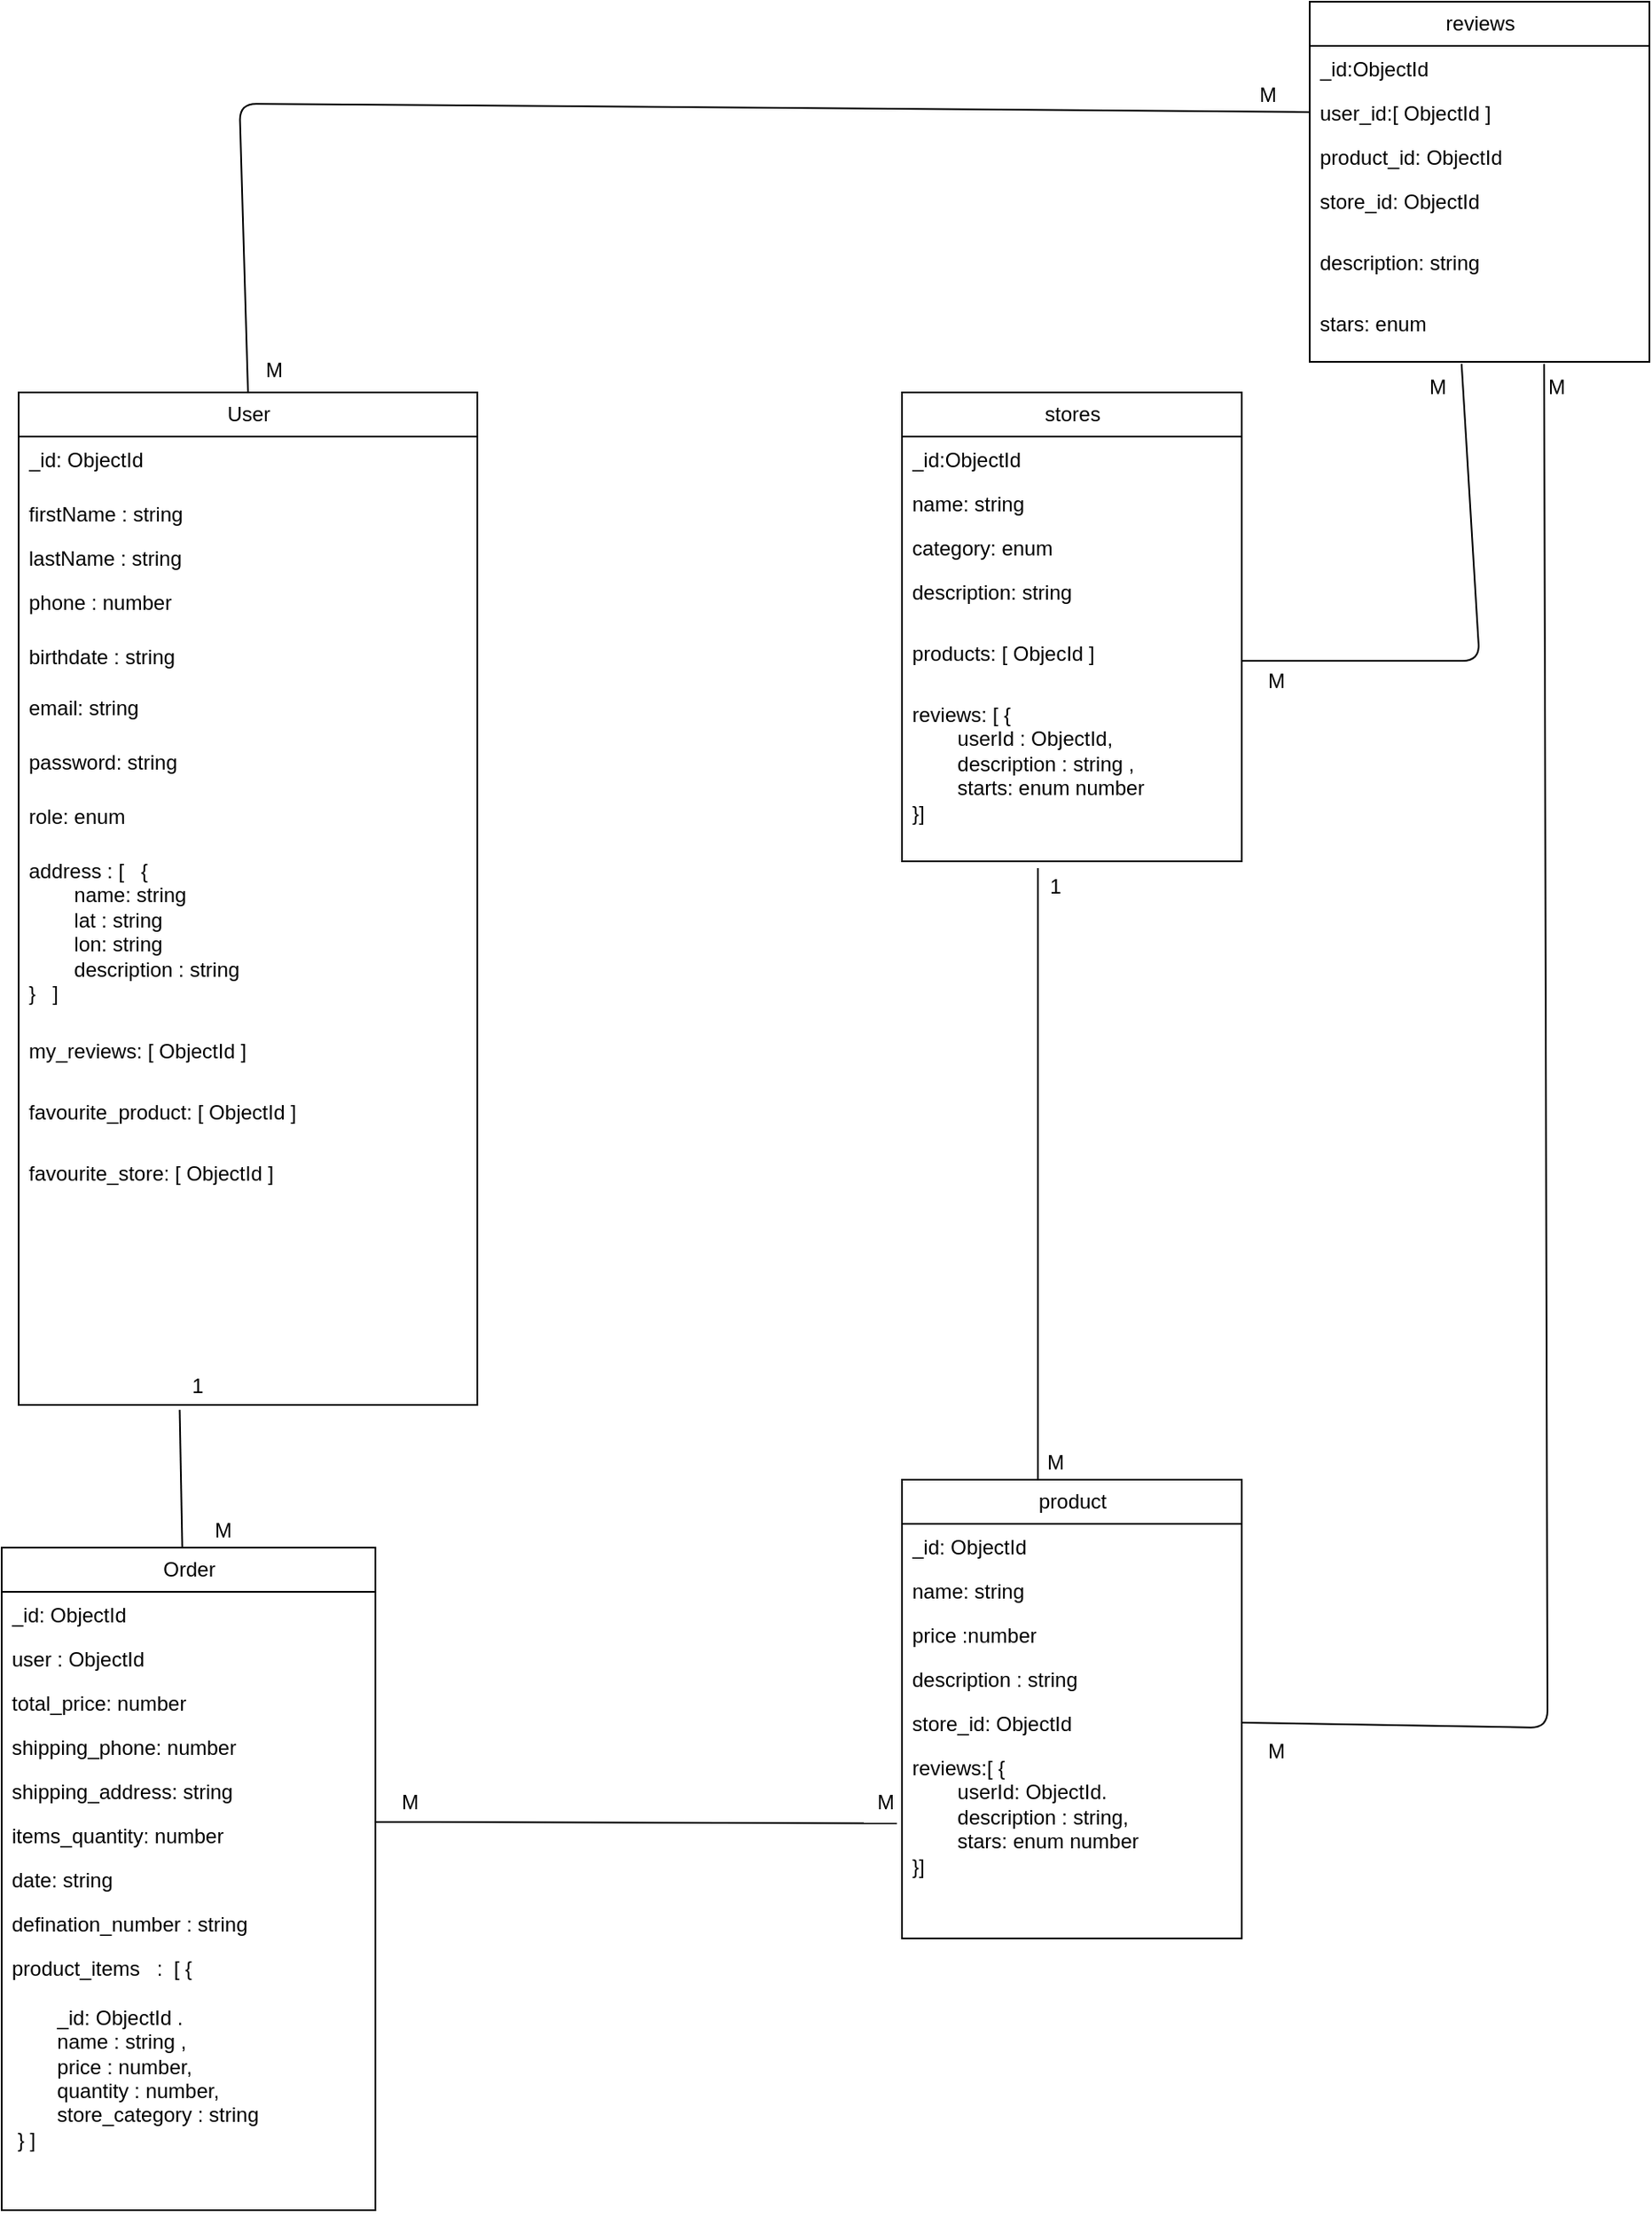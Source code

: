 <mxfile>
    <diagram id="8pWgDPt9tp-PGVUO9Dnm" name="Page-1">
        <mxGraphModel dx="893" dy="1708" grid="1" gridSize="10" guides="1" tooltips="1" connect="1" arrows="1" fold="1" page="1" pageScale="1" pageWidth="850" pageHeight="1100" math="0" shadow="0">
            <root>
                <mxCell id="0"/>
                <mxCell id="1" parent="0"/>
                <mxCell id="2" value="User" style="swimlane;fontStyle=0;childLayout=stackLayout;horizontal=1;startSize=26;fillColor=none;horizontalStack=0;resizeParent=1;resizeParentMax=0;resizeLast=0;collapsible=1;marginBottom=0;html=1;" parent="1" vertex="1">
                    <mxGeometry x="80" y="120" width="270" height="596" as="geometry"/>
                </mxCell>
                <mxCell id="42" value="_id: ObjectId&amp;nbsp;" style="text;strokeColor=none;fillColor=none;align=left;verticalAlign=top;spacingLeft=4;spacingRight=4;overflow=hidden;rotatable=0;points=[[0,0.5],[1,0.5]];portConstraint=eastwest;whiteSpace=wrap;html=1;" parent="2" vertex="1">
                    <mxGeometry y="26" width="270" height="32" as="geometry"/>
                </mxCell>
                <mxCell id="3" value="firstName : string" style="text;strokeColor=none;fillColor=none;align=left;verticalAlign=top;spacingLeft=4;spacingRight=4;overflow=hidden;rotatable=0;points=[[0,0.5],[1,0.5]];portConstraint=eastwest;whiteSpace=wrap;html=1;" parent="2" vertex="1">
                    <mxGeometry y="58" width="270" height="26" as="geometry"/>
                </mxCell>
                <mxCell id="4" value="lastName : string" style="text;strokeColor=none;fillColor=none;align=left;verticalAlign=top;spacingLeft=4;spacingRight=4;overflow=hidden;rotatable=0;points=[[0,0.5],[1,0.5]];portConstraint=eastwest;whiteSpace=wrap;html=1;" parent="2" vertex="1">
                    <mxGeometry y="84" width="270" height="26" as="geometry"/>
                </mxCell>
                <mxCell id="6" value="phone : number" style="text;strokeColor=none;fillColor=none;align=left;verticalAlign=top;spacingLeft=4;spacingRight=4;overflow=hidden;rotatable=0;points=[[0,0.5],[1,0.5]];portConstraint=eastwest;whiteSpace=wrap;html=1;" parent="2" vertex="1">
                    <mxGeometry y="110" width="270" height="32" as="geometry"/>
                </mxCell>
                <mxCell id="7" value="birthdate : string" style="text;strokeColor=none;fillColor=none;align=left;verticalAlign=top;spacingLeft=4;spacingRight=4;overflow=hidden;rotatable=0;points=[[0,0.5],[1,0.5]];portConstraint=eastwest;whiteSpace=wrap;html=1;" parent="2" vertex="1">
                    <mxGeometry y="142" width="270" height="30" as="geometry"/>
                </mxCell>
                <mxCell id="72" value="email: string" style="text;strokeColor=none;fillColor=none;align=left;verticalAlign=top;spacingLeft=4;spacingRight=4;overflow=hidden;rotatable=0;points=[[0,0.5],[1,0.5]];portConstraint=eastwest;whiteSpace=wrap;html=1;" parent="2" vertex="1">
                    <mxGeometry y="172" width="270" height="32" as="geometry"/>
                </mxCell>
                <mxCell id="23" value="password: string" style="text;strokeColor=none;fillColor=none;align=left;verticalAlign=top;spacingLeft=4;spacingRight=4;overflow=hidden;rotatable=0;points=[[0,0.5],[1,0.5]];portConstraint=eastwest;whiteSpace=wrap;html=1;" parent="2" vertex="1">
                    <mxGeometry y="204" width="270" height="32" as="geometry"/>
                </mxCell>
                <mxCell id="36" value="role: enum" style="text;strokeColor=none;fillColor=none;align=left;verticalAlign=top;spacingLeft=4;spacingRight=4;overflow=hidden;rotatable=0;points=[[0,0.5],[1,0.5]];portConstraint=eastwest;whiteSpace=wrap;html=1;" parent="2" vertex="1">
                    <mxGeometry y="236" width="270" height="32" as="geometry"/>
                </mxCell>
                <mxCell id="5" value="address : [&amp;nbsp; &amp;nbsp;{ &lt;br&gt;&lt;span style=&quot;white-space: pre;&quot;&gt;&lt;span style=&quot;white-space: pre;&quot;&gt;&#9;&lt;/span&gt;name: string&lt;br/&gt;&lt;span style=&quot;white-space: pre;&quot;&gt;&#9;&lt;/span&gt;lat : string &#9;&lt;/span&gt;&lt;br&gt;&lt;span style=&quot;white-space: pre;&quot;&gt;&#9;&lt;/span&gt;lon: string&amp;nbsp;&lt;br&gt;&lt;span style=&quot;white-space: pre;&quot;&gt;&#9;&lt;/span&gt;description : string&lt;br&gt;}&amp;nbsp; &amp;nbsp;]&amp;nbsp; &amp;nbsp;" style="text;strokeColor=none;fillColor=none;align=left;verticalAlign=top;spacingLeft=4;spacingRight=4;overflow=hidden;rotatable=0;points=[[0,0.5],[1,0.5]];portConstraint=eastwest;whiteSpace=wrap;html=1;" parent="2" vertex="1">
                    <mxGeometry y="268" width="270" height="106" as="geometry"/>
                </mxCell>
                <mxCell id="95" value="my_reviews: [ ObjectId ]&amp;nbsp;" style="text;strokeColor=none;fillColor=none;align=left;verticalAlign=top;spacingLeft=4;spacingRight=4;overflow=hidden;rotatable=0;points=[[0,0.5],[1,0.5]];portConstraint=eastwest;whiteSpace=wrap;html=1;" parent="2" vertex="1">
                    <mxGeometry y="374" width="270" height="36" as="geometry"/>
                </mxCell>
                <mxCell id="35" value="favourite_product: [ ObjectId ]&amp;nbsp;" style="text;strokeColor=none;fillColor=none;align=left;verticalAlign=top;spacingLeft=4;spacingRight=4;overflow=hidden;rotatable=0;points=[[0,0.5],[1,0.5]];portConstraint=eastwest;whiteSpace=wrap;html=1;" parent="2" vertex="1">
                    <mxGeometry y="410" width="270" height="36" as="geometry"/>
                </mxCell>
                <mxCell id="73" value="favourite_store: [ ObjectId ]&amp;nbsp;" style="text;strokeColor=none;fillColor=none;align=left;verticalAlign=top;spacingLeft=4;spacingRight=4;overflow=hidden;rotatable=0;points=[[0,0.5],[1,0.5]];portConstraint=eastwest;whiteSpace=wrap;html=1;" parent="2" vertex="1">
                    <mxGeometry y="446" width="270" height="150" as="geometry"/>
                </mxCell>
                <mxCell id="15" value="Order" style="swimlane;fontStyle=0;childLayout=stackLayout;horizontal=1;startSize=26;fillColor=none;horizontalStack=0;resizeParent=1;resizeParentMax=0;resizeLast=0;collapsible=1;marginBottom=0;html=1;" parent="1" vertex="1">
                    <mxGeometry x="70" y="800" width="220" height="390" as="geometry"/>
                </mxCell>
                <mxCell id="16" value="_id: ObjectId" style="text;strokeColor=none;fillColor=none;align=left;verticalAlign=top;spacingLeft=4;spacingRight=4;overflow=hidden;rotatable=0;points=[[0,0.5],[1,0.5]];portConstraint=eastwest;whiteSpace=wrap;html=1;" parent="15" vertex="1">
                    <mxGeometry y="26" width="220" height="26" as="geometry"/>
                </mxCell>
                <mxCell id="17" value="user : ObjectId" style="text;strokeColor=none;fillColor=none;align=left;verticalAlign=top;spacingLeft=4;spacingRight=4;overflow=hidden;rotatable=0;points=[[0,0.5],[1,0.5]];portConstraint=eastwest;whiteSpace=wrap;html=1;" parent="15" vertex="1">
                    <mxGeometry y="52" width="220" height="26" as="geometry"/>
                </mxCell>
                <mxCell id="56" value="total_price: number&amp;nbsp;" style="text;strokeColor=none;fillColor=none;align=left;verticalAlign=top;spacingLeft=4;spacingRight=4;overflow=hidden;rotatable=0;points=[[0,0.5],[1,0.5]];portConstraint=eastwest;whiteSpace=wrap;html=1;" parent="15" vertex="1">
                    <mxGeometry y="78" width="220" height="26" as="geometry"/>
                </mxCell>
                <mxCell id="59" value="shipping_phone: number&amp;nbsp; &amp;nbsp;" style="text;strokeColor=none;fillColor=none;align=left;verticalAlign=top;spacingLeft=4;spacingRight=4;overflow=hidden;rotatable=0;points=[[0,0.5],[1,0.5]];portConstraint=eastwest;whiteSpace=wrap;html=1;" parent="15" vertex="1">
                    <mxGeometry y="104" width="220" height="26" as="geometry"/>
                </mxCell>
                <mxCell id="57" value="shipping_address: string&amp;nbsp;&amp;nbsp;" style="text;strokeColor=none;fillColor=none;align=left;verticalAlign=top;spacingLeft=4;spacingRight=4;overflow=hidden;rotatable=0;points=[[0,0.5],[1,0.5]];portConstraint=eastwest;whiteSpace=wrap;html=1;" parent="15" vertex="1">
                    <mxGeometry y="130" width="220" height="26" as="geometry"/>
                </mxCell>
                <mxCell id="58" value="items_quantity: number&amp;nbsp; &amp;nbsp;" style="text;strokeColor=none;fillColor=none;align=left;verticalAlign=top;spacingLeft=4;spacingRight=4;overflow=hidden;rotatable=0;points=[[0,0.5],[1,0.5]];portConstraint=eastwest;whiteSpace=wrap;html=1;" parent="15" vertex="1">
                    <mxGeometry y="156" width="220" height="26" as="geometry"/>
                </mxCell>
                <mxCell id="60" value="date: string" style="text;strokeColor=none;fillColor=none;align=left;verticalAlign=top;spacingLeft=4;spacingRight=4;overflow=hidden;rotatable=0;points=[[0,0.5],[1,0.5]];portConstraint=eastwest;whiteSpace=wrap;html=1;" parent="15" vertex="1">
                    <mxGeometry y="182" width="220" height="26" as="geometry"/>
                </mxCell>
                <mxCell id="61" value="defination_number : string" style="text;strokeColor=none;fillColor=none;align=left;verticalAlign=top;spacingLeft=4;spacingRight=4;overflow=hidden;rotatable=0;points=[[0,0.5],[1,0.5]];portConstraint=eastwest;whiteSpace=wrap;html=1;" parent="15" vertex="1">
                    <mxGeometry y="208" width="220" height="26" as="geometry"/>
                </mxCell>
                <mxCell id="18" value="product_items&amp;nbsp; &amp;nbsp;:&amp;nbsp; [ {&amp;nbsp;&lt;br&gt;&lt;br&gt;&lt;span style=&quot;white-space: pre;&quot;&gt;&#9;&lt;/span&gt;_id: ObjectId .&amp;nbsp;&lt;br&gt;&lt;span style=&quot;white-space: pre;&quot;&gt;&#9;&lt;/span&gt;name : string ,&amp;nbsp;&lt;br&gt;&lt;span style=&quot;white-space: pre;&quot;&gt;&#9;&lt;/span&gt;price : number,&lt;br&gt;&lt;span style=&quot;white-space: pre;&quot;&gt;&#9;&lt;/span&gt;quantity : number,&amp;nbsp;&lt;br&gt;&lt;span style=&quot;white-space: pre;&quot;&gt;&#9;&lt;/span&gt;store_category : string&amp;nbsp;&amp;nbsp;&lt;br&gt;&amp;nbsp;} ]&lt;br&gt;&lt;br&gt;&amp;nbsp;" style="text;strokeColor=none;fillColor=none;align=left;verticalAlign=top;spacingLeft=4;spacingRight=4;overflow=hidden;rotatable=0;points=[[0,0.5],[1,0.5]];portConstraint=eastwest;whiteSpace=wrap;html=1;" parent="15" vertex="1">
                    <mxGeometry y="234" width="220" height="156" as="geometry"/>
                </mxCell>
                <mxCell id="19" value="product" style="swimlane;fontStyle=0;childLayout=stackLayout;horizontal=1;startSize=26;fillColor=none;horizontalStack=0;resizeParent=1;resizeParentMax=0;resizeLast=0;collapsible=1;marginBottom=0;html=1;" parent="1" vertex="1">
                    <mxGeometry x="600" y="760" width="200" height="270" as="geometry"/>
                </mxCell>
                <mxCell id="20" value="_id: ObjectId" style="text;strokeColor=none;fillColor=none;align=left;verticalAlign=top;spacingLeft=4;spacingRight=4;overflow=hidden;rotatable=0;points=[[0,0.5],[1,0.5]];portConstraint=eastwest;whiteSpace=wrap;html=1;" parent="19" vertex="1">
                    <mxGeometry y="26" width="200" height="26" as="geometry"/>
                </mxCell>
                <mxCell id="21" value="name: string" style="text;strokeColor=none;fillColor=none;align=left;verticalAlign=top;spacingLeft=4;spacingRight=4;overflow=hidden;rotatable=0;points=[[0,0.5],[1,0.5]];portConstraint=eastwest;whiteSpace=wrap;html=1;" parent="19" vertex="1">
                    <mxGeometry y="52" width="200" height="26" as="geometry"/>
                </mxCell>
                <mxCell id="22" value="price :number" style="text;strokeColor=none;fillColor=none;align=left;verticalAlign=top;spacingLeft=4;spacingRight=4;overflow=hidden;rotatable=0;points=[[0,0.5],[1,0.5]];portConstraint=eastwest;whiteSpace=wrap;html=1;" parent="19" vertex="1">
                    <mxGeometry y="78" width="200" height="26" as="geometry"/>
                </mxCell>
                <mxCell id="47" value="description : string&amp;nbsp;" style="text;strokeColor=none;fillColor=none;align=left;verticalAlign=top;spacingLeft=4;spacingRight=4;overflow=hidden;rotatable=0;points=[[0,0.5],[1,0.5]];portConstraint=eastwest;whiteSpace=wrap;html=1;" parent="19" vertex="1">
                    <mxGeometry y="104" width="200" height="26" as="geometry"/>
                </mxCell>
                <mxCell id="48" value="store_id: ObjectId&amp;nbsp;" style="text;strokeColor=none;fillColor=none;align=left;verticalAlign=top;spacingLeft=4;spacingRight=4;overflow=hidden;rotatable=0;points=[[0,0.5],[1,0.5]];portConstraint=eastwest;whiteSpace=wrap;html=1;" parent="19" vertex="1">
                    <mxGeometry y="130" width="200" height="26" as="geometry"/>
                </mxCell>
                <mxCell id="44" value="reviews:[ { &lt;br&gt;&lt;span style=&quot;white-space: pre;&quot;&gt;&#9;&lt;/span&gt;userId: ObjectId.&lt;br&gt;&lt;span style=&quot;white-space: pre;&quot;&gt;&#9;&lt;/span&gt;description : string,&lt;br&gt;&lt;span style=&quot;white-space: pre;&quot;&gt;&#9;&lt;/span&gt;stars: enum number&amp;nbsp;&lt;br&gt;}]" style="text;strokeColor=none;fillColor=none;align=left;verticalAlign=top;spacingLeft=4;spacingRight=4;overflow=hidden;rotatable=0;points=[[0,0.5],[1,0.5]];portConstraint=eastwest;whiteSpace=wrap;html=1;" parent="19" vertex="1">
                    <mxGeometry y="156" width="200" height="114" as="geometry"/>
                </mxCell>
                <mxCell id="24" value="stores" style="swimlane;fontStyle=0;childLayout=stackLayout;horizontal=1;startSize=26;fillColor=none;horizontalStack=0;resizeParent=1;resizeParentMax=0;resizeLast=0;collapsible=1;marginBottom=0;html=1;" parent="1" vertex="1">
                    <mxGeometry x="600" y="120" width="200" height="276" as="geometry"/>
                </mxCell>
                <mxCell id="25" value="_id:ObjectId" style="text;strokeColor=none;fillColor=none;align=left;verticalAlign=top;spacingLeft=4;spacingRight=4;overflow=hidden;rotatable=0;points=[[0,0.5],[1,0.5]];portConstraint=eastwest;whiteSpace=wrap;html=1;" parent="24" vertex="1">
                    <mxGeometry y="26" width="200" height="26" as="geometry"/>
                </mxCell>
                <mxCell id="26" value="name: string" style="text;strokeColor=none;fillColor=none;align=left;verticalAlign=top;spacingLeft=4;spacingRight=4;overflow=hidden;rotatable=0;points=[[0,0.5],[1,0.5]];portConstraint=eastwest;whiteSpace=wrap;html=1;" parent="24" vertex="1">
                    <mxGeometry y="52" width="200" height="26" as="geometry"/>
                </mxCell>
                <mxCell id="53" value="category: enum" style="text;strokeColor=none;fillColor=none;align=left;verticalAlign=top;spacingLeft=4;spacingRight=4;overflow=hidden;rotatable=0;points=[[0,0.5],[1,0.5]];portConstraint=eastwest;whiteSpace=wrap;html=1;" parent="24" vertex="1">
                    <mxGeometry y="78" width="200" height="26" as="geometry"/>
                </mxCell>
                <mxCell id="27" value="description: string" style="text;strokeColor=none;fillColor=none;align=left;verticalAlign=top;spacingLeft=4;spacingRight=4;overflow=hidden;rotatable=0;points=[[0,0.5],[1,0.5]];portConstraint=eastwest;whiteSpace=wrap;html=1;" parent="24" vertex="1">
                    <mxGeometry y="104" width="200" height="36" as="geometry"/>
                </mxCell>
                <mxCell id="55" value="products: [ ObjecId ]" style="text;strokeColor=none;fillColor=none;align=left;verticalAlign=top;spacingLeft=4;spacingRight=4;overflow=hidden;rotatable=0;points=[[0,0.5],[1,0.5]];portConstraint=eastwest;whiteSpace=wrap;html=1;" parent="24" vertex="1">
                    <mxGeometry y="140" width="200" height="36" as="geometry"/>
                </mxCell>
                <mxCell id="54" value="reviews: [ {&lt;br&gt;&lt;span style=&quot;white-space: pre;&quot;&gt;&#9;&lt;/span&gt;userId : ObjectId,&amp;nbsp;&lt;br&gt;&lt;span style=&quot;white-space: pre;&quot;&gt;&#9;&lt;/span&gt;description : string ,&amp;nbsp;&lt;br&gt;&lt;span style=&quot;white-space: pre;&quot;&gt;&#9;&lt;/span&gt;starts: enum number&lt;br&gt;}]" style="text;strokeColor=none;fillColor=none;align=left;verticalAlign=top;spacingLeft=4;spacingRight=4;overflow=hidden;rotatable=0;points=[[0,0.5],[1,0.5]];portConstraint=eastwest;whiteSpace=wrap;html=1;" parent="24" vertex="1">
                    <mxGeometry y="176" width="200" height="100" as="geometry"/>
                </mxCell>
                <mxCell id="62" value="" style="endArrow=none;html=1;exitX=0.4;exitY=1.04;exitDx=0;exitDy=0;exitPerimeter=0;" parent="1" source="54" edge="1">
                    <mxGeometry width="50" height="50" relative="1" as="geometry">
                        <mxPoint x="680" y="390" as="sourcePoint"/>
                        <mxPoint x="680" y="760" as="targetPoint"/>
                        <Array as="points">
                            <mxPoint x="680" y="750"/>
                        </Array>
                    </mxGeometry>
                </mxCell>
                <mxCell id="63" value="1" style="text;html=1;align=center;verticalAlign=middle;resizable=0;points=[];autosize=1;strokeColor=none;fillColor=none;" parent="1" vertex="1">
                    <mxGeometry x="675" y="396" width="30" height="30" as="geometry"/>
                </mxCell>
                <mxCell id="64" value="M" style="text;html=1;align=center;verticalAlign=middle;resizable=0;points=[];autosize=1;strokeColor=none;fillColor=none;" parent="1" vertex="1">
                    <mxGeometry x="675" y="735" width="30" height="30" as="geometry"/>
                </mxCell>
                <mxCell id="65" value="" style="endArrow=none;html=1;exitX=1.002;exitY=0.21;exitDx=0;exitDy=0;exitPerimeter=0;entryX=-0.015;entryY=0.406;entryDx=0;entryDy=0;entryPerimeter=0;" parent="1" source="58" target="44" edge="1">
                    <mxGeometry width="50" height="50" relative="1" as="geometry">
                        <mxPoint x="490" y="970" as="sourcePoint"/>
                        <mxPoint x="540" y="920" as="targetPoint"/>
                    </mxGeometry>
                </mxCell>
                <mxCell id="66" value="M" style="text;html=1;align=center;verticalAlign=middle;resizable=0;points=[];autosize=1;strokeColor=none;fillColor=none;" parent="1" vertex="1">
                    <mxGeometry x="295" y="935" width="30" height="30" as="geometry"/>
                </mxCell>
                <mxCell id="67" value="M" style="text;html=1;align=center;verticalAlign=middle;resizable=0;points=[];autosize=1;strokeColor=none;fillColor=none;" parent="1" vertex="1">
                    <mxGeometry x="575" y="935" width="30" height="30" as="geometry"/>
                </mxCell>
                <mxCell id="69" value="" style="endArrow=none;html=1;entryX=0.351;entryY=1.019;entryDx=0;entryDy=0;entryPerimeter=0;" parent="1" source="15" target="73" edge="1">
                    <mxGeometry width="50" height="50" relative="1" as="geometry">
                        <mxPoint x="490" y="720" as="sourcePoint"/>
                        <mxPoint x="176.12" y="639.3" as="targetPoint"/>
                    </mxGeometry>
                </mxCell>
                <mxCell id="70" value="1" style="text;html=1;align=center;verticalAlign=middle;resizable=0;points=[];autosize=1;strokeColor=none;fillColor=none;" parent="1" vertex="1">
                    <mxGeometry x="170" y="690" width="30" height="30" as="geometry"/>
                </mxCell>
                <mxCell id="71" value="M" style="text;html=1;align=center;verticalAlign=middle;resizable=0;points=[];autosize=1;strokeColor=none;fillColor=none;" parent="1" vertex="1">
                    <mxGeometry x="185" y="775" width="30" height="30" as="geometry"/>
                </mxCell>
                <mxCell id="74" value="reviews" style="swimlane;fontStyle=0;childLayout=stackLayout;horizontal=1;startSize=26;fillColor=none;horizontalStack=0;resizeParent=1;resizeParentMax=0;resizeLast=0;collapsible=1;marginBottom=0;html=1;" parent="1" vertex="1">
                    <mxGeometry x="840" y="-110" width="200" height="212" as="geometry"/>
                </mxCell>
                <mxCell id="75" value="_id:ObjectId" style="text;strokeColor=none;fillColor=none;align=left;verticalAlign=top;spacingLeft=4;spacingRight=4;overflow=hidden;rotatable=0;points=[[0,0.5],[1,0.5]];portConstraint=eastwest;whiteSpace=wrap;html=1;" parent="74" vertex="1">
                    <mxGeometry y="26" width="200" height="26" as="geometry"/>
                </mxCell>
                <mxCell id="76" value="user_id:[ ObjectId ]&amp;nbsp;" style="text;strokeColor=none;fillColor=none;align=left;verticalAlign=top;spacingLeft=4;spacingRight=4;overflow=hidden;rotatable=0;points=[[0,0.5],[1,0.5]];portConstraint=eastwest;whiteSpace=wrap;html=1;" parent="74" vertex="1">
                    <mxGeometry y="52" width="200" height="26" as="geometry"/>
                </mxCell>
                <mxCell id="77" value="product_id: ObjectId" style="text;strokeColor=none;fillColor=none;align=left;verticalAlign=top;spacingLeft=4;spacingRight=4;overflow=hidden;rotatable=0;points=[[0,0.5],[1,0.5]];portConstraint=eastwest;whiteSpace=wrap;html=1;" parent="74" vertex="1">
                    <mxGeometry y="78" width="200" height="26" as="geometry"/>
                </mxCell>
                <mxCell id="78" value="store_id: ObjectId" style="text;strokeColor=none;fillColor=none;align=left;verticalAlign=top;spacingLeft=4;spacingRight=4;overflow=hidden;rotatable=0;points=[[0,0.5],[1,0.5]];portConstraint=eastwest;whiteSpace=wrap;html=1;" parent="74" vertex="1">
                    <mxGeometry y="104" width="200" height="36" as="geometry"/>
                </mxCell>
                <mxCell id="81" value="description: string" style="text;strokeColor=none;fillColor=none;align=left;verticalAlign=top;spacingLeft=4;spacingRight=4;overflow=hidden;rotatable=0;points=[[0,0.5],[1,0.5]];portConstraint=eastwest;whiteSpace=wrap;html=1;" parent="74" vertex="1">
                    <mxGeometry y="140" width="200" height="36" as="geometry"/>
                </mxCell>
                <mxCell id="82" value="stars: enum" style="text;strokeColor=none;fillColor=none;align=left;verticalAlign=top;spacingLeft=4;spacingRight=4;overflow=hidden;rotatable=0;points=[[0,0.5],[1,0.5]];portConstraint=eastwest;whiteSpace=wrap;html=1;" parent="74" vertex="1">
                    <mxGeometry y="176" width="200" height="36" as="geometry"/>
                </mxCell>
                <mxCell id="83" value="" style="endArrow=none;html=1;entryX=0;entryY=0.5;entryDx=0;entryDy=0;exitX=0.5;exitY=0;exitDx=0;exitDy=0;" parent="1" source="2" target="76" edge="1">
                    <mxGeometry width="50" height="50" relative="1" as="geometry">
                        <mxPoint x="360" y="60" as="sourcePoint"/>
                        <mxPoint x="410" y="10" as="targetPoint"/>
                        <Array as="points">
                            <mxPoint x="210" y="-50"/>
                        </Array>
                    </mxGeometry>
                </mxCell>
                <mxCell id="84" value="M" style="text;html=1;align=center;verticalAlign=middle;resizable=0;points=[];autosize=1;strokeColor=none;fillColor=none;" parent="1" vertex="1">
                    <mxGeometry x="215" y="92" width="30" height="30" as="geometry"/>
                </mxCell>
                <mxCell id="85" value="M" style="text;html=1;align=center;verticalAlign=middle;resizable=0;points=[];autosize=1;strokeColor=none;fillColor=none;" parent="1" vertex="1">
                    <mxGeometry x="800" y="-70" width="30" height="30" as="geometry"/>
                </mxCell>
                <mxCell id="87" value="" style="endArrow=none;html=1;exitX=1;exitY=0.5;exitDx=0;exitDy=0;entryX=0.447;entryY=1.033;entryDx=0;entryDy=0;entryPerimeter=0;" parent="1" source="55" target="82" edge="1">
                    <mxGeometry width="50" height="50" relative="1" as="geometry">
                        <mxPoint x="360.0" y="250" as="sourcePoint"/>
                        <mxPoint x="410.0" y="200" as="targetPoint"/>
                        <Array as="points">
                            <mxPoint x="940" y="278"/>
                        </Array>
                    </mxGeometry>
                </mxCell>
                <mxCell id="88" value="M" style="text;html=1;align=center;verticalAlign=middle;resizable=0;points=[];autosize=1;strokeColor=none;fillColor=none;" parent="1" vertex="1">
                    <mxGeometry x="805" y="275" width="30" height="30" as="geometry"/>
                </mxCell>
                <mxCell id="90" value="M" style="text;html=1;align=center;verticalAlign=middle;resizable=0;points=[];autosize=1;strokeColor=none;fillColor=none;" parent="1" vertex="1">
                    <mxGeometry x="900" y="102" width="30" height="30" as="geometry"/>
                </mxCell>
                <mxCell id="91" value="" style="endArrow=none;html=1;entryX=0.69;entryY=1.033;entryDx=0;entryDy=0;entryPerimeter=0;exitX=1;exitY=0.5;exitDx=0;exitDy=0;" parent="1" source="48" target="82" edge="1">
                    <mxGeometry width="50" height="50" relative="1" as="geometry">
                        <mxPoint x="810" y="910" as="sourcePoint"/>
                        <mxPoint x="956" y="735.002" as="targetPoint"/>
                        <Array as="points">
                            <mxPoint x="980" y="906"/>
                        </Array>
                    </mxGeometry>
                </mxCell>
                <mxCell id="92" value="M" style="text;html=1;align=center;verticalAlign=middle;resizable=0;points=[];autosize=1;strokeColor=none;fillColor=none;" parent="1" vertex="1">
                    <mxGeometry x="805" y="905" width="30" height="30" as="geometry"/>
                </mxCell>
                <mxCell id="93" value="M" style="text;html=1;align=center;verticalAlign=middle;resizable=0;points=[];autosize=1;strokeColor=none;fillColor=none;" parent="1" vertex="1">
                    <mxGeometry x="970" y="102" width="30" height="30" as="geometry"/>
                </mxCell>
            </root>
        </mxGraphModel>
    </diagram>
</mxfile>